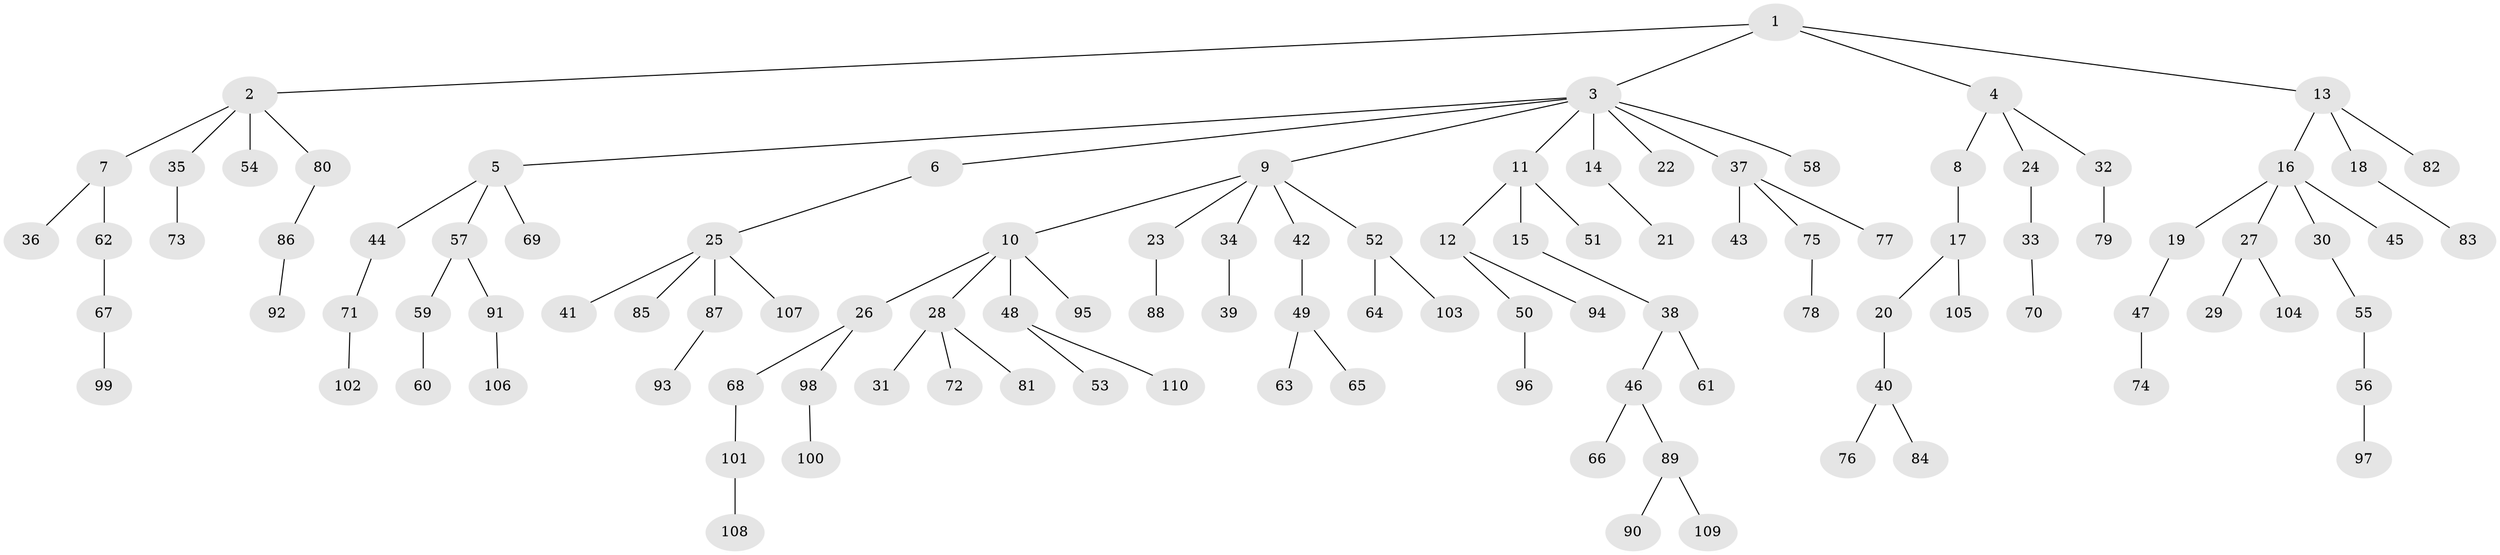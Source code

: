 // Generated by graph-tools (version 1.1) at 2025/11/02/27/25 16:11:28]
// undirected, 110 vertices, 109 edges
graph export_dot {
graph [start="1"]
  node [color=gray90,style=filled];
  1;
  2;
  3;
  4;
  5;
  6;
  7;
  8;
  9;
  10;
  11;
  12;
  13;
  14;
  15;
  16;
  17;
  18;
  19;
  20;
  21;
  22;
  23;
  24;
  25;
  26;
  27;
  28;
  29;
  30;
  31;
  32;
  33;
  34;
  35;
  36;
  37;
  38;
  39;
  40;
  41;
  42;
  43;
  44;
  45;
  46;
  47;
  48;
  49;
  50;
  51;
  52;
  53;
  54;
  55;
  56;
  57;
  58;
  59;
  60;
  61;
  62;
  63;
  64;
  65;
  66;
  67;
  68;
  69;
  70;
  71;
  72;
  73;
  74;
  75;
  76;
  77;
  78;
  79;
  80;
  81;
  82;
  83;
  84;
  85;
  86;
  87;
  88;
  89;
  90;
  91;
  92;
  93;
  94;
  95;
  96;
  97;
  98;
  99;
  100;
  101;
  102;
  103;
  104;
  105;
  106;
  107;
  108;
  109;
  110;
  1 -- 2;
  1 -- 3;
  1 -- 4;
  1 -- 13;
  2 -- 7;
  2 -- 35;
  2 -- 54;
  2 -- 80;
  3 -- 5;
  3 -- 6;
  3 -- 9;
  3 -- 11;
  3 -- 14;
  3 -- 22;
  3 -- 37;
  3 -- 58;
  4 -- 8;
  4 -- 24;
  4 -- 32;
  5 -- 44;
  5 -- 57;
  5 -- 69;
  6 -- 25;
  7 -- 36;
  7 -- 62;
  8 -- 17;
  9 -- 10;
  9 -- 23;
  9 -- 34;
  9 -- 42;
  9 -- 52;
  10 -- 26;
  10 -- 28;
  10 -- 48;
  10 -- 95;
  11 -- 12;
  11 -- 15;
  11 -- 51;
  12 -- 50;
  12 -- 94;
  13 -- 16;
  13 -- 18;
  13 -- 82;
  14 -- 21;
  15 -- 38;
  16 -- 19;
  16 -- 27;
  16 -- 30;
  16 -- 45;
  17 -- 20;
  17 -- 105;
  18 -- 83;
  19 -- 47;
  20 -- 40;
  23 -- 88;
  24 -- 33;
  25 -- 41;
  25 -- 85;
  25 -- 87;
  25 -- 107;
  26 -- 68;
  26 -- 98;
  27 -- 29;
  27 -- 104;
  28 -- 31;
  28 -- 72;
  28 -- 81;
  30 -- 55;
  32 -- 79;
  33 -- 70;
  34 -- 39;
  35 -- 73;
  37 -- 43;
  37 -- 75;
  37 -- 77;
  38 -- 46;
  38 -- 61;
  40 -- 76;
  40 -- 84;
  42 -- 49;
  44 -- 71;
  46 -- 66;
  46 -- 89;
  47 -- 74;
  48 -- 53;
  48 -- 110;
  49 -- 63;
  49 -- 65;
  50 -- 96;
  52 -- 64;
  52 -- 103;
  55 -- 56;
  56 -- 97;
  57 -- 59;
  57 -- 91;
  59 -- 60;
  62 -- 67;
  67 -- 99;
  68 -- 101;
  71 -- 102;
  75 -- 78;
  80 -- 86;
  86 -- 92;
  87 -- 93;
  89 -- 90;
  89 -- 109;
  91 -- 106;
  98 -- 100;
  101 -- 108;
}
